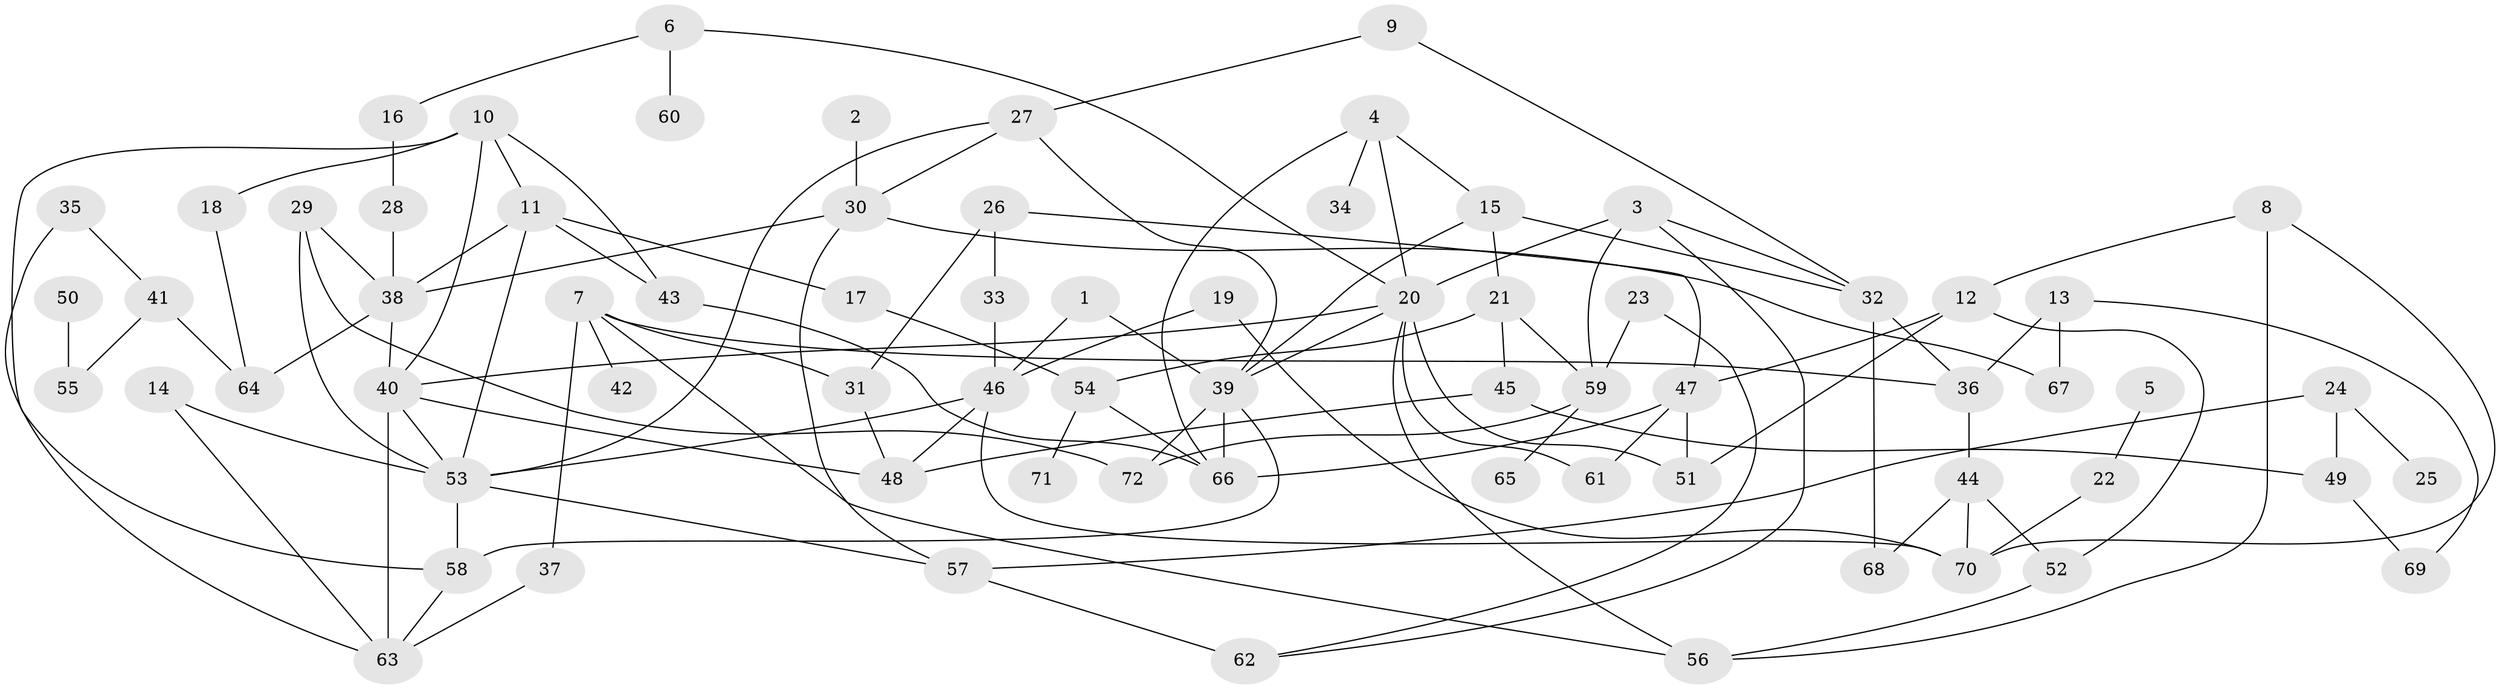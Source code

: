 // Generated by graph-tools (version 1.1) at 2025/40/03/09/25 04:40:18]
// undirected, 72 vertices, 118 edges
graph export_dot {
graph [start="1"]
  node [color=gray90,style=filled];
  1;
  2;
  3;
  4;
  5;
  6;
  7;
  8;
  9;
  10;
  11;
  12;
  13;
  14;
  15;
  16;
  17;
  18;
  19;
  20;
  21;
  22;
  23;
  24;
  25;
  26;
  27;
  28;
  29;
  30;
  31;
  32;
  33;
  34;
  35;
  36;
  37;
  38;
  39;
  40;
  41;
  42;
  43;
  44;
  45;
  46;
  47;
  48;
  49;
  50;
  51;
  52;
  53;
  54;
  55;
  56;
  57;
  58;
  59;
  60;
  61;
  62;
  63;
  64;
  65;
  66;
  67;
  68;
  69;
  70;
  71;
  72;
  1 -- 39;
  1 -- 46;
  2 -- 30;
  3 -- 20;
  3 -- 32;
  3 -- 59;
  3 -- 62;
  4 -- 15;
  4 -- 20;
  4 -- 34;
  4 -- 66;
  5 -- 22;
  6 -- 16;
  6 -- 20;
  6 -- 60;
  7 -- 31;
  7 -- 36;
  7 -- 37;
  7 -- 42;
  7 -- 56;
  8 -- 12;
  8 -- 56;
  8 -- 70;
  9 -- 27;
  9 -- 32;
  10 -- 11;
  10 -- 18;
  10 -- 40;
  10 -- 43;
  10 -- 58;
  11 -- 17;
  11 -- 38;
  11 -- 43;
  11 -- 53;
  12 -- 47;
  12 -- 51;
  12 -- 52;
  13 -- 36;
  13 -- 67;
  13 -- 69;
  14 -- 53;
  14 -- 63;
  15 -- 21;
  15 -- 32;
  15 -- 39;
  16 -- 28;
  17 -- 54;
  18 -- 64;
  19 -- 46;
  19 -- 70;
  20 -- 39;
  20 -- 40;
  20 -- 51;
  20 -- 56;
  20 -- 61;
  21 -- 45;
  21 -- 54;
  21 -- 59;
  22 -- 70;
  23 -- 59;
  23 -- 62;
  24 -- 25;
  24 -- 49;
  24 -- 57;
  26 -- 31;
  26 -- 33;
  26 -- 47;
  27 -- 30;
  27 -- 39;
  27 -- 53;
  28 -- 38;
  29 -- 38;
  29 -- 53;
  29 -- 72;
  30 -- 38;
  30 -- 57;
  30 -- 67;
  31 -- 48;
  32 -- 36;
  32 -- 68;
  33 -- 46;
  35 -- 41;
  35 -- 63;
  36 -- 44;
  37 -- 63;
  38 -- 40;
  38 -- 64;
  39 -- 58;
  39 -- 66;
  39 -- 72;
  40 -- 48;
  40 -- 53;
  40 -- 63;
  41 -- 55;
  41 -- 64;
  43 -- 66;
  44 -- 52;
  44 -- 68;
  44 -- 70;
  45 -- 48;
  45 -- 49;
  46 -- 48;
  46 -- 53;
  46 -- 70;
  47 -- 51;
  47 -- 61;
  47 -- 66;
  49 -- 69;
  50 -- 55;
  52 -- 56;
  53 -- 57;
  53 -- 58;
  54 -- 66;
  54 -- 71;
  57 -- 62;
  58 -- 63;
  59 -- 65;
  59 -- 72;
}
